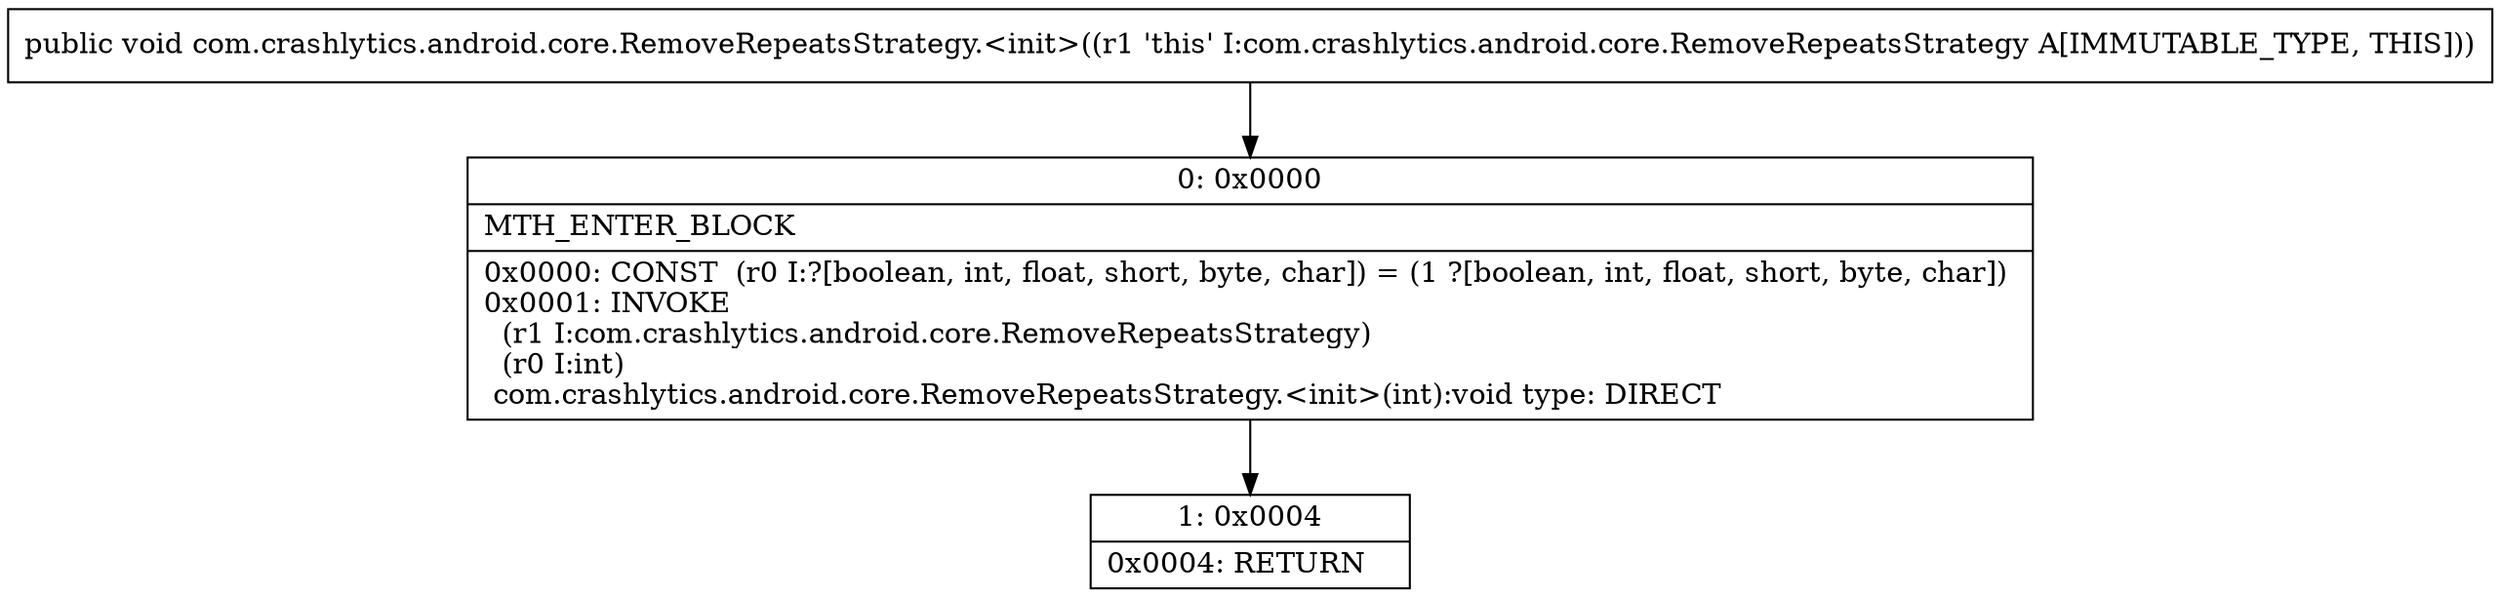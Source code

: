digraph "CFG forcom.crashlytics.android.core.RemoveRepeatsStrategy.\<init\>()V" {
Node_0 [shape=record,label="{0\:\ 0x0000|MTH_ENTER_BLOCK\l|0x0000: CONST  (r0 I:?[boolean, int, float, short, byte, char]) = (1 ?[boolean, int, float, short, byte, char]) \l0x0001: INVOKE  \l  (r1 I:com.crashlytics.android.core.RemoveRepeatsStrategy)\l  (r0 I:int)\l com.crashlytics.android.core.RemoveRepeatsStrategy.\<init\>(int):void type: DIRECT \l}"];
Node_1 [shape=record,label="{1\:\ 0x0004|0x0004: RETURN   \l}"];
MethodNode[shape=record,label="{public void com.crashlytics.android.core.RemoveRepeatsStrategy.\<init\>((r1 'this' I:com.crashlytics.android.core.RemoveRepeatsStrategy A[IMMUTABLE_TYPE, THIS])) }"];
MethodNode -> Node_0;
Node_0 -> Node_1;
}

